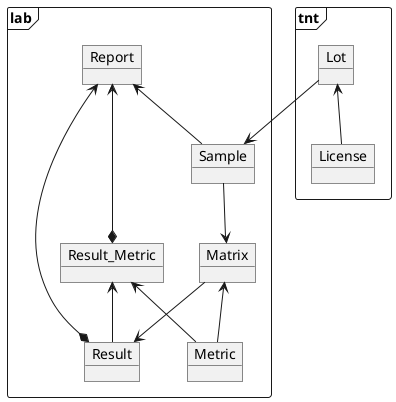 @startuml

frame lab {

	object Sample
	object Metric
	object Matrix
	object Result
	object Result_Metric
	object Report

	Sample --> Matrix
	Matrix --> Result
	Matrix <-- Metric
	Result_Metric <-- Metric
	Result_Metric <-- Result
	Report <-- Sample
	Report <-* Result
	Report <-* Result_Metric

}


frame tnt {

	object Lot
	object License

	Lot <-- License
	Lot --> Sample
}

@enduml
